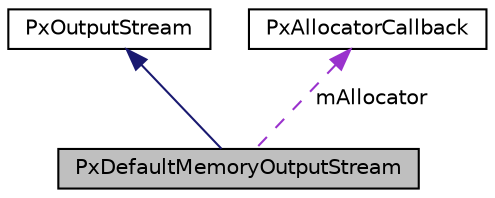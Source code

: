 digraph "PxDefaultMemoryOutputStream"
{
  edge [fontname="Helvetica",fontsize="10",labelfontname="Helvetica",labelfontsize="10"];
  node [fontname="Helvetica",fontsize="10",shape=record];
  Node2 [label="PxDefaultMemoryOutputStream",height=0.2,width=0.4,color="black", fillcolor="grey75", style="filled", fontcolor="black"];
  Node3 -> Node2 [dir="back",color="midnightblue",fontsize="10",style="solid",fontname="Helvetica"];
  Node3 [label="PxOutputStream",height=0.2,width=0.4,color="black", fillcolor="white", style="filled",URL="$classPxOutputStream.html",tooltip="Output stream class for I/O. "];
  Node4 -> Node2 [dir="back",color="darkorchid3",fontsize="10",style="dashed",label=" mAllocator" ,fontname="Helvetica"];
  Node4 [label="PxAllocatorCallback",height=0.2,width=0.4,color="black", fillcolor="white", style="filled",URL="$classPxAllocatorCallback.html",tooltip="Abstract base class for an application defined memory allocator that can be used by the Nv library..."];
}
